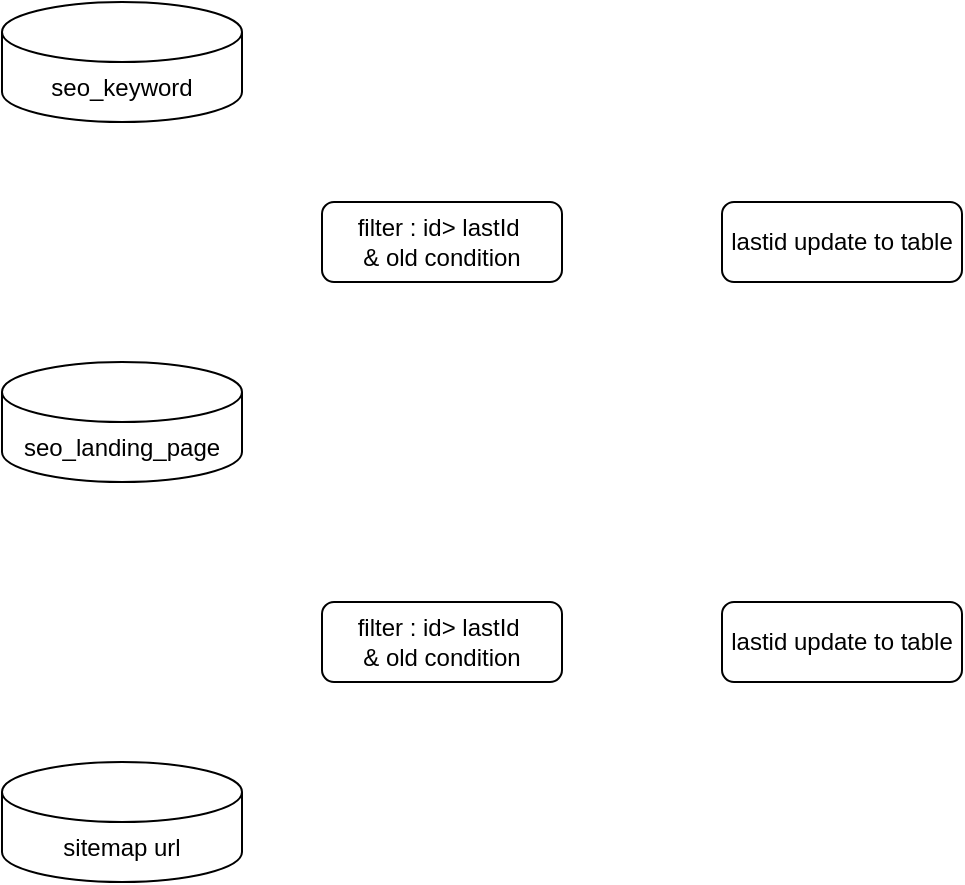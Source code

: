 <mxfile version="24.7.12">
  <diagram name="第 1 页" id="STSwXJr2R3Cg8cmrVPv_">
    <mxGraphModel dx="1266" dy="547" grid="1" gridSize="10" guides="1" tooltips="1" connect="1" arrows="1" fold="1" page="1" pageScale="1" pageWidth="827" pageHeight="1169" math="0" shadow="0">
      <root>
        <mxCell id="0" />
        <mxCell id="1" parent="0" />
        <mxCell id="d4BILulHISjDFHl3fJtC-1" value="filter : id&amp;gt; lastId&amp;nbsp;&lt;br&gt;&lt;span style=&quot;background-color: initial;&quot;&gt;&amp;amp; old condition&lt;/span&gt;" style="rounded=1;whiteSpace=wrap;html=1;" parent="1" vertex="1">
          <mxGeometry x="320" y="160" width="120" height="40" as="geometry" />
        </mxCell>
        <mxCell id="KZSEV4e5NZ8by4DjpRPQ-2" value="filter : id&amp;gt; lastId&amp;nbsp;&lt;div&gt;&amp;amp; old condition&lt;/div&gt;" style="rounded=1;whiteSpace=wrap;html=1;" vertex="1" parent="1">
          <mxGeometry x="320" y="360" width="120" height="40" as="geometry" />
        </mxCell>
        <mxCell id="KZSEV4e5NZ8by4DjpRPQ-3" value="seo_keyword" style="shape=cylinder3;whiteSpace=wrap;html=1;boundedLbl=1;backgroundOutline=1;size=15;" vertex="1" parent="1">
          <mxGeometry x="160" y="60" width="120" height="60" as="geometry" />
        </mxCell>
        <mxCell id="KZSEV4e5NZ8by4DjpRPQ-4" value="seo_landing_page" style="shape=cylinder3;whiteSpace=wrap;html=1;boundedLbl=1;backgroundOutline=1;size=15;" vertex="1" parent="1">
          <mxGeometry x="160" y="240" width="120" height="60" as="geometry" />
        </mxCell>
        <mxCell id="KZSEV4e5NZ8by4DjpRPQ-5" value="sitemap url" style="shape=cylinder3;whiteSpace=wrap;html=1;boundedLbl=1;backgroundOutline=1;size=15;" vertex="1" parent="1">
          <mxGeometry x="160" y="440" width="120" height="60" as="geometry" />
        </mxCell>
        <mxCell id="KZSEV4e5NZ8by4DjpRPQ-8" value="lastid update to table" style="rounded=1;whiteSpace=wrap;html=1;" vertex="1" parent="1">
          <mxGeometry x="520" y="160" width="120" height="40" as="geometry" />
        </mxCell>
        <mxCell id="KZSEV4e5NZ8by4DjpRPQ-9" value="lastid update to table" style="rounded=1;whiteSpace=wrap;html=1;" vertex="1" parent="1">
          <mxGeometry x="520" y="360" width="120" height="40" as="geometry" />
        </mxCell>
      </root>
    </mxGraphModel>
  </diagram>
</mxfile>
